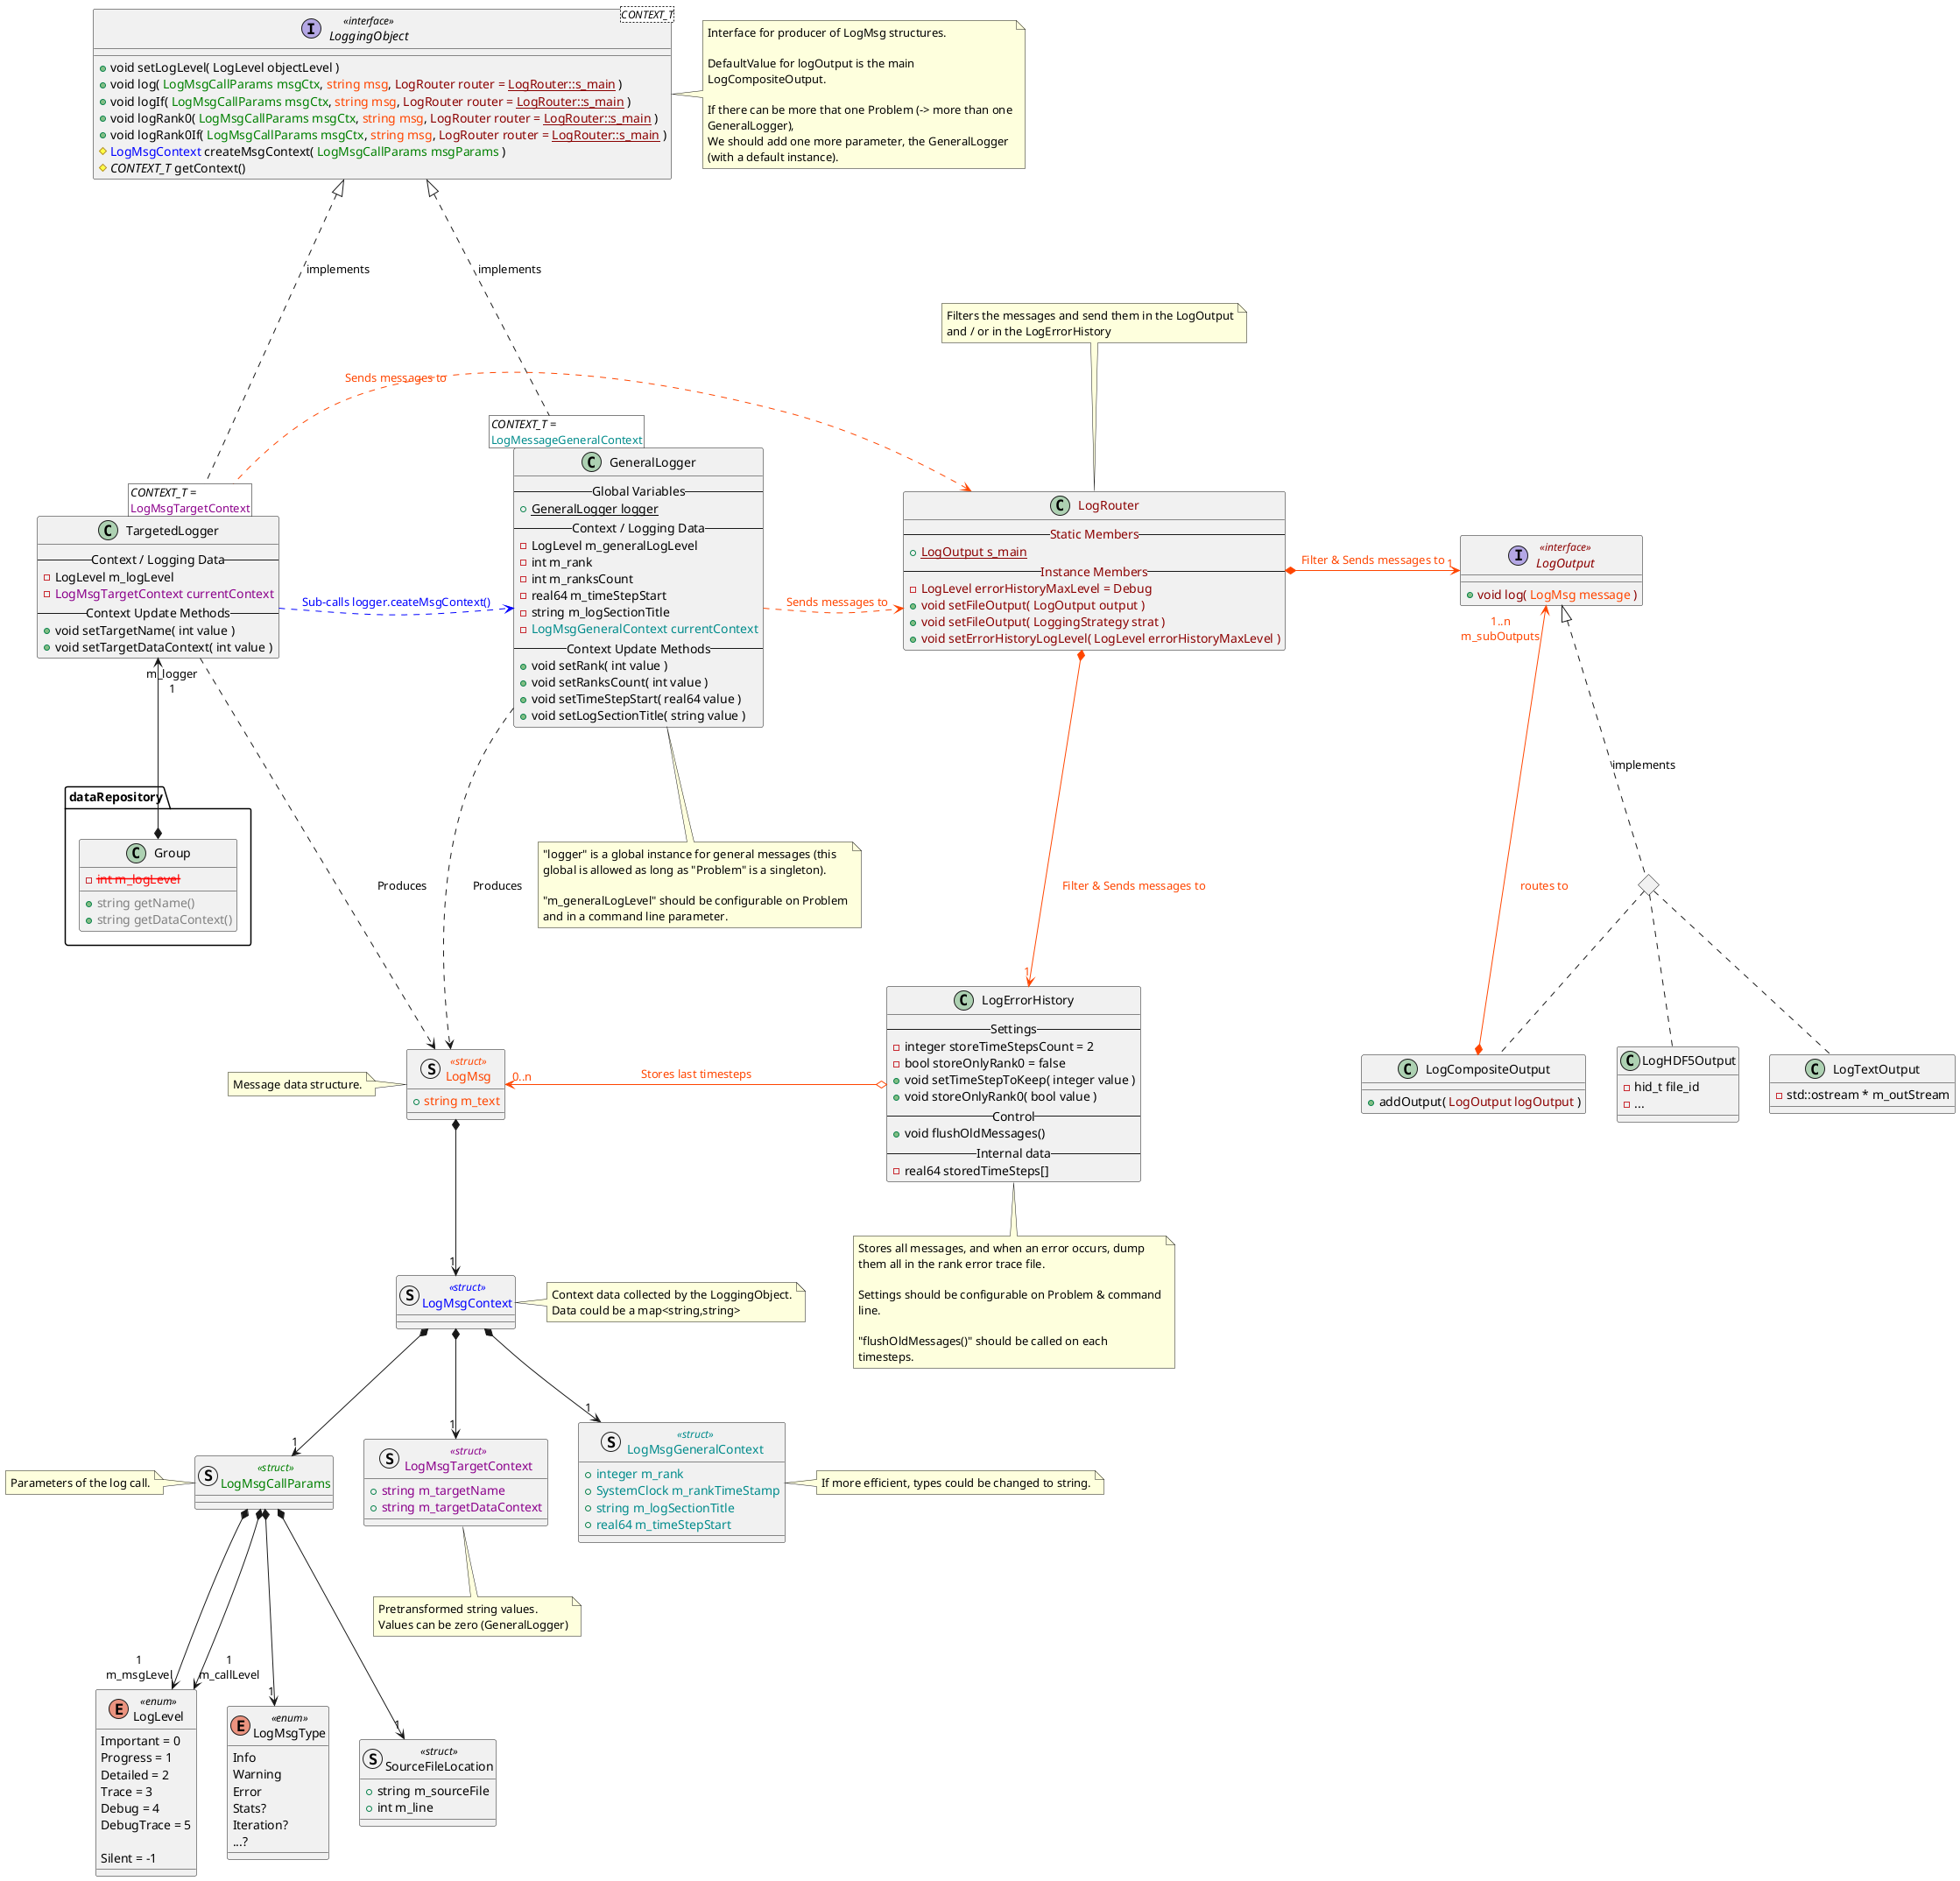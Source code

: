 @startuml Logger Class

<style>
note {
  MaximumWidth 350
}
</style>

set namespaceSeparator ::


' --------------------------
' Message Data Structure
' --------------------------

enum LogLevel <<enum>> {
  Important = 0
  Progress = 1
  Detailed = 2
  Trace = 3
  Debug = 4
  DebugTrace = 5

  Silent = -1
}

enum LogMsgType <<enum>> {
  Info
  Warning
  Error
  Stats?
  Iteration?
  ...?
}

struct SourceFileLocation <<struct>> {
  + string m_sourceFile
  + int m_line
}

struct LogMsgCallParams <<struct>> #text:Green {
}
note left: Parameters of the log call.

struct LogMsgGeneralContext <<struct>> #text:DarkCyan {
  + integer m_rank
  + SystemClock m_rankTimeStamp
  + string m_logSectionTitle
  + real64 m_timeStepStart
}
note right: If more efficient, types could be changed to string.

struct LogMsgTargetContext <<struct>> #text:DarkMagenta {
  + string m_targetName
  + string m_targetDataContext
}
note bottom: Pretransformed string values.\nValues can be zero (GeneralLogger)

struct LogMsgContext <<struct>> #text:Blue {
}
note right: Context data collected by the LoggingObject.\nData could be a map<string,string>

struct LogMsg <<struct>> #text:OrangeRed {
  + string m_text
}
note left: Message data structure.

LogMsgCallParams *---> "1" SourceFileLocation
LogMsgCallParams *---> "1" LogMsgType
' LogMsgCallParams *--> "1 m_callLevel\n1 m_msgLevel" LogLevel
LogMsgCallParams *-d--> "1\nm_msgLevel" LogLevel
LogMsgCallParams *-d--> "1\nm_callLevel" LogLevel
LogMsgContext *--> "1" LogMsgCallParams
LogMsgContext *--> "1" LogMsgGeneralContext
LogMsgContext *--> "1" LogMsgTargetContext
LogMsg *--> "1" LogMsgContext

LogMsgCallParams -r[hidden]- LogMsgTargetContext
LogMsgTargetContext -r[hidden]- LogMsgGeneralContext

LogLevel ---r[hidden]- LogMsgType
LogMsgType ---r[hidden]- SourceFileLocation
' SourceFileLocation --r[hidden]- LogLevel
' LogLevel --r[hidden]- LogMsgType
' LogMsgType --r[hidden]- LogLevel
' LogLevel --r[hidden]- SourceFileLocation
' SourceFileLocation --r[hidden]- LogMsgType
' LogMsgType --r[hidden]- LogLevel


' --------------------------
' Log outputs
' --------------------------


interface LogOutput <<interface>> #text:DarkRed {
  + void log( <color:OrangeRed>LogMsg message</color> )
}
<> LogOutputImplementations
LogOutput <|.. LogOutputImplementations : implements

class LogCompositeOutput {
  + addOutput( <color:DarkRed>LogOutput logOutput</color> )
}
LogOutputImplementations .. LogCompositeOutput
LogCompositeOutput *---> "1..n\nm_subOutputs" LogOutput #OrangeRed;text:OrangeRed : routes to

class LogHDF5Output {
  - hid_t file_id
  - ...
}
LogOutputImplementations .. LogHDF5Output

class LogTextOutput {
  - std::ostream * m_outStream
}
LogOutputImplementations .. LogTextOutput

LogTextOutput .l[hidden].. LogHDF5Output
LogHDF5Output .l[hidden].. LogCompositeOutput


class LogErrorHistory {
  -- Settings --
  - integer storeTimeStepsCount = 2
  - bool storeOnlyRank0 = false
  + void setTimeStepToKeep( integer value )
  + void storeOnlyRank0( bool value )
  -- Control --
  + void flushOldMessages()
  -- Internal data --
  - real64 storedTimeSteps[]
}
note as LogErrorHistoryNote
  Stores all messages, and when an error occurs, dump them all in the rank error trace file.

  Settings should be configurable on Problem & command line.

  "flushOldMessages()" should be called on each timesteps.
end note
LogErrorHistory .. LogErrorHistoryNote
LogErrorHistory o--l--> "0..n" LogMsg #OrangeRed;text:OrangeRed : Stores last timesteps


class LogRouter #text:DarkRed {
  -- Static Members --
  + {static} LogOutput s_main
  -- Instance Members --
  - LogLevel errorHistoryMaxLevel = Debug
  + void setFileOutput( LogOutput output )
  + void setFileOutput( LoggingStrategy strat )
  + void setErrorHistoryLogLevel( LogLevel errorHistoryMaxLevel )
}
note top: Filters the messages and send them in the LogOutput and / or in the LogErrorHistory
LogRouter *-d-> "1" LogErrorHistory #OrangeRed;text:OrangeRed : "Filter & Sends messages to"
LogRouter *-r-> "1" LogOutput #OrangeRed;text:OrangeRed : "Filter & Sends messages to"


' --------------------------
' Message Producers
' --------------------------


interface LoggingObject<CONTEXT_T> <<interface>> {
  + void setLogLevel( LogLevel objectLevel )
  + void log( <color:Green>LogMsgCallParams msgCtx</color>, <color:OrangeRed>string msg</color>, <color:DarkRed>LogRouter router = <u>LogRouter::s_main</u></color> )
  + void logIf( <color:Green>LogMsgCallParams msgCtx</color>, <color:OrangeRed>string msg</color>, <color:DarkRed>LogRouter router = <u>LogRouter::s_main</u></color> )
  + void logRank0( <color:Green>LogMsgCallParams msgCtx</color>, <color:OrangeRed>string msg</color>, <color:DarkRed>LogRouter router = <u>LogRouter::s_main</u></color> )
  + void logRank0If( <color:Green>LogMsgCallParams msgCtx</color>, <color:OrangeRed>string msg</color>, <color:DarkRed>LogRouter router = <u>LogRouter::s_main</u></color> )
  # <color:Blue>LogMsgContext</color> createMsgContext( <color:Green>LogMsgCallParams msgParams</color> )
  # <i>CONTEXT_T</i> getContext()
}
note right: Interface for producer of LogMsg structures.\n\nDefaultValue for logOutput is the main LogCompositeOutput.\n\nIf there can be more that one Problem (-> more than one GeneralLogger),\nWe should add one more parameter, the GeneralLogger (with a default instance).



class GeneralLogger {
  -- Global Variables --
  + {static} GeneralLogger logger
  -- Context / Logging Data --
  - LogLevel m_generalLogLevel
  - int m_rank
  - int m_ranksCount
  - real64 m_timeStepStart
  - string m_logSectionTitle
  - <color:DarkCyan>LogMsgGeneralContext currentContext</color>
  -- Context Update Methods --
  + void setRank( int value )
  + void setRanksCount( int value )
  + void setTimeStepStart( real64 value )
  + void setLogSectionTitle( string value )
}
note as GeneralLoggerNote
  "logger" is a global instance for general messages (this global is allowed as long as "Problem" is a singleton).

  "m_generalLogLevel" should be configurable on Problem and in a command line parameter.
end note
GeneralLogger .d. GeneralLoggerNote
GeneralLogger [<i>CONTEXT_T</i> =\n<color:DarkCyan>LogMessageGeneralContext</color>] ..u..|> LoggingObject : implements
GeneralLogger .d..> LogMsg : Produces
GeneralLogger ..r..> LogRouter #OrangeRed;text:OrangeRed : "Sends messages to"


class TargetedLogger {
  -- Context / Logging Data --
  - LogLevel m_logLevel
  - <color:DarkMagenta>LogMsgTargetContext currentContext</color>
  -- Context Update Methods --
  + void setTargetName( int value )
  + void setTargetDataContext( int value )
}
package dataRepository {
  class Group {
    + <color:Grey>string getName()</color>
    + <color:Grey>string getDataContext()</color>
    - <color:Red><s>int m_logLevel</s></color>
  }
}
TargetedLogger [<i>CONTEXT_T</i> =\n<color:DarkMagenta>LogMsgTargetContext</color>] ..u..|> LoggingObject : implements
Group *-u-> "m_logger\n1" TargetedLogger

TargetedLogger ..r..> LogRouter #OrangeRed;text:OrangeRed : "Sends messages to"
TargetedLogger ..r..> GeneralLogger #Blue;text:Blue : "Sub-calls logger.ceateMsgContext()"
TargetedLogger .d..> LogMsg : Produces


@enduml